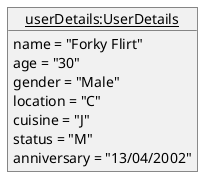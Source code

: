 @startuml

object "<u>userDetails:UserDetails</u>" as UserDetails {
  name = "Forky Flirt"
  age = "30"
  gender = "Male"
  location = "C"
  cuisine = "J"
  status = "M"
  anniversary = "13/04/2002"
}

@enduml